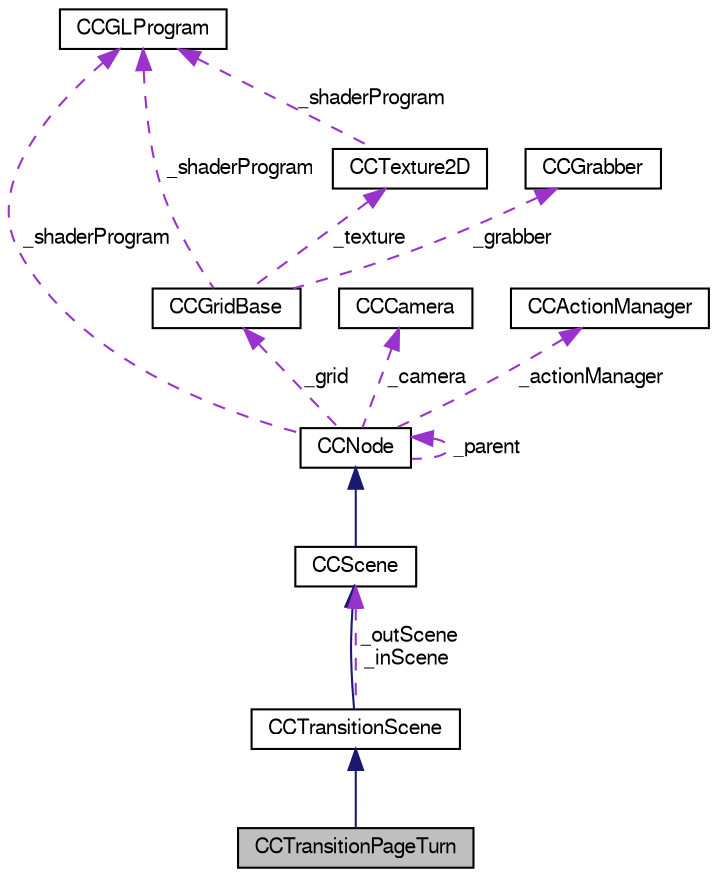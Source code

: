 digraph G
{
  bgcolor="transparent";
  edge [fontname="FreeSans",fontsize="10",labelfontname="FreeSans",labelfontsize="10"];
  node [fontname="FreeSans",fontsize="10",shape=record];
  Node1 [label="CCTransitionPageTurn",height=0.2,width=0.4,color="black", fillcolor="grey75", style="filled" fontcolor="black"];
  Node2 -> Node1 [dir="back",color="midnightblue",fontsize="10",style="solid",fontname="FreeSans"];
  Node2 [label="CCTransitionScene",height=0.2,width=0.4,color="black",URL="$interface_c_c_transition_scene.html"];
  Node3 -> Node2 [dir="back",color="midnightblue",fontsize="10",style="solid",fontname="FreeSans"];
  Node3 [label="CCScene",height=0.2,width=0.4,color="black",URL="$interface_c_c_scene.html"];
  Node4 -> Node3 [dir="back",color="midnightblue",fontsize="10",style="solid",fontname="FreeSans"];
  Node4 [label="CCNode",height=0.2,width=0.4,color="black",URL="$interface_c_c_node.html"];
  Node4 -> Node4 [dir="back",color="darkorchid3",fontsize="10",style="dashed",label=" _parent" ,fontname="FreeSans"];
  Node5 -> Node4 [dir="back",color="darkorchid3",fontsize="10",style="dashed",label=" _grid" ,fontname="FreeSans"];
  Node5 [label="CCGridBase",height=0.2,width=0.4,color="black",URL="$interface_c_c_grid_base.html"];
  Node6 -> Node5 [dir="back",color="darkorchid3",fontsize="10",style="dashed",label=" _grabber" ,fontname="FreeSans"];
  Node6 [label="CCGrabber",height=0.2,width=0.4,color="black",URL="$interface_c_c_grabber.html"];
  Node7 -> Node5 [dir="back",color="darkorchid3",fontsize="10",style="dashed",label=" _texture" ,fontname="FreeSans"];
  Node7 [label="CCTexture2D",height=0.2,width=0.4,color="black",URL="$interface_c_c_texture2_d.html"];
  Node8 -> Node7 [dir="back",color="darkorchid3",fontsize="10",style="dashed",label=" _shaderProgram" ,fontname="FreeSans"];
  Node8 [label="CCGLProgram",height=0.2,width=0.4,color="black",URL="$interface_c_c_g_l_program.html"];
  Node8 -> Node5 [dir="back",color="darkorchid3",fontsize="10",style="dashed",label=" _shaderProgram" ,fontname="FreeSans"];
  Node9 -> Node4 [dir="back",color="darkorchid3",fontsize="10",style="dashed",label=" _camera" ,fontname="FreeSans"];
  Node9 [label="CCCamera",height=0.2,width=0.4,color="black",URL="$interface_c_c_camera.html"];
  Node8 -> Node4 [dir="back",color="darkorchid3",fontsize="10",style="dashed",label=" _shaderProgram" ,fontname="FreeSans"];
  Node10 -> Node4 [dir="back",color="darkorchid3",fontsize="10",style="dashed",label=" _actionManager" ,fontname="FreeSans"];
  Node10 [label="CCActionManager",height=0.2,width=0.4,color="black",URL="$interface_c_c_action_manager.html"];
  Node3 -> Node2 [dir="back",color="darkorchid3",fontsize="10",style="dashed",label=" _outScene\n_inScene" ,fontname="FreeSans"];
}
